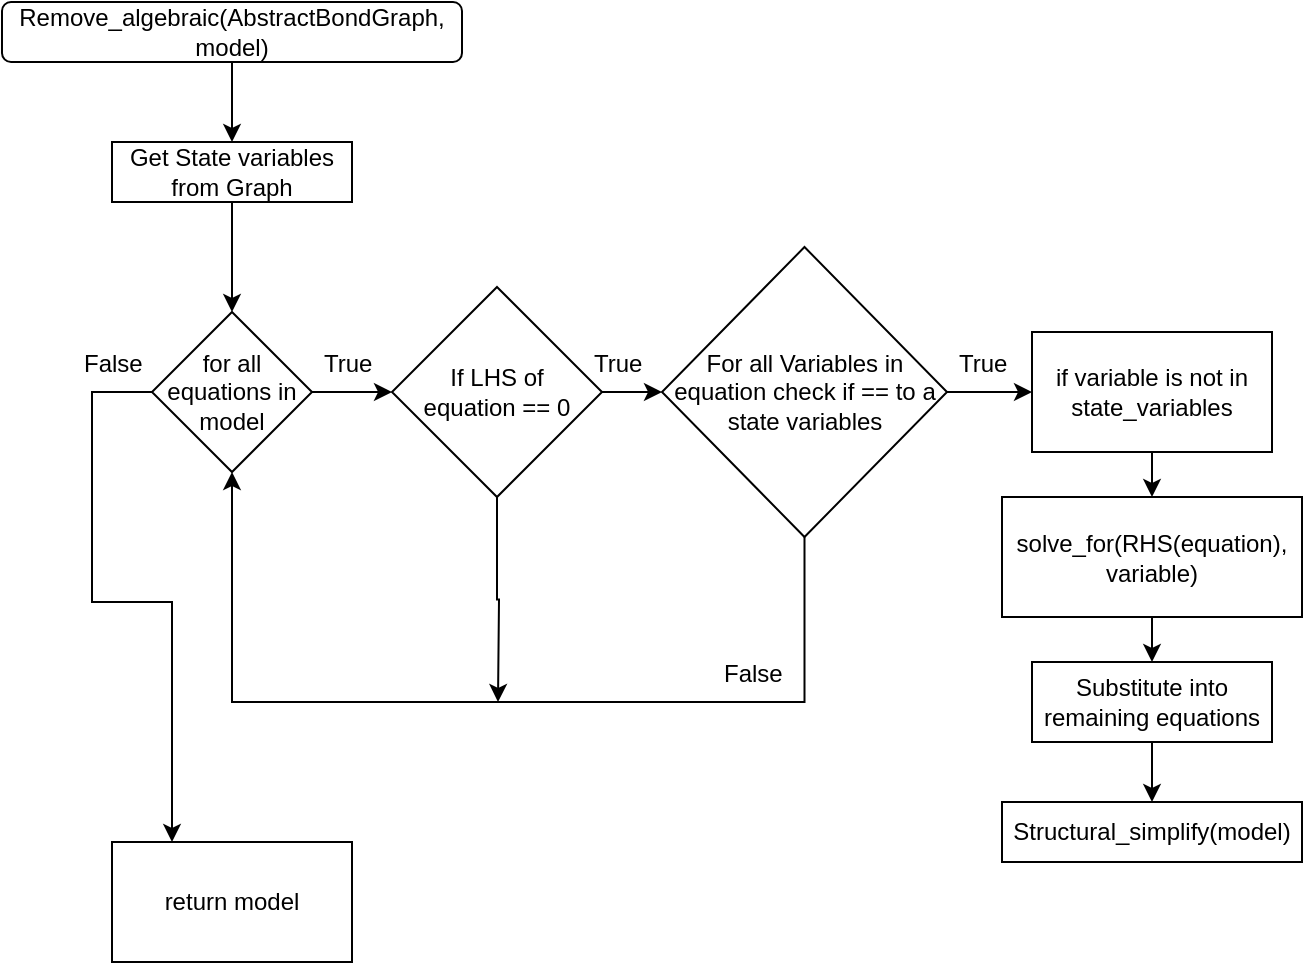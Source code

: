 <mxfile version="15.8.2" type="device"><diagram id="GEABqD6vs87Jv9SFNKII" name="Page-1"><mxGraphModel dx="475" dy="934" grid="1" gridSize="10" guides="1" tooltips="1" connect="1" arrows="1" fold="1" page="1" pageScale="1" pageWidth="850" pageHeight="1100" math="0" shadow="0"><root><mxCell id="0"/><mxCell id="1" parent="0"/><mxCell id="zZn4gG6tgKmBp6DM1VqC-3" value="" style="edgeStyle=orthogonalEdgeStyle;rounded=0;orthogonalLoop=1;jettySize=auto;html=1;" edge="1" parent="1" source="zZn4gG6tgKmBp6DM1VqC-1" target="zZn4gG6tgKmBp6DM1VqC-2"><mxGeometry relative="1" as="geometry"/></mxCell><mxCell id="zZn4gG6tgKmBp6DM1VqC-1" value="Remove_algebraic(AbstractBondGraph, model)" style="rounded=1;whiteSpace=wrap;html=1;" vertex="1" parent="1"><mxGeometry x="95" y="370" width="230" height="30" as="geometry"/></mxCell><mxCell id="zZn4gG6tgKmBp6DM1VqC-7" value="" style="edgeStyle=orthogonalEdgeStyle;rounded=0;orthogonalLoop=1;jettySize=auto;html=1;" edge="1" parent="1" source="zZn4gG6tgKmBp6DM1VqC-2" target="zZn4gG6tgKmBp6DM1VqC-6"><mxGeometry relative="1" as="geometry"/></mxCell><mxCell id="zZn4gG6tgKmBp6DM1VqC-2" value="Get State variables from Graph" style="rounded=0;whiteSpace=wrap;html=1;" vertex="1" parent="1"><mxGeometry x="150" y="440" width="120" height="30" as="geometry"/></mxCell><mxCell id="zZn4gG6tgKmBp6DM1VqC-11" value="" style="edgeStyle=orthogonalEdgeStyle;rounded=0;orthogonalLoop=1;jettySize=auto;html=1;" edge="1" parent="1" source="zZn4gG6tgKmBp6DM1VqC-6" target="zZn4gG6tgKmBp6DM1VqC-10"><mxGeometry relative="1" as="geometry"/></mxCell><mxCell id="zZn4gG6tgKmBp6DM1VqC-33" value="" style="edgeStyle=orthogonalEdgeStyle;rounded=0;orthogonalLoop=1;jettySize=auto;html=1;" edge="1" parent="1" source="zZn4gG6tgKmBp6DM1VqC-6" target="zZn4gG6tgKmBp6DM1VqC-32"><mxGeometry relative="1" as="geometry"><Array as="points"><mxPoint x="140" y="565"/><mxPoint x="140" y="670"/><mxPoint x="180" y="670"/></Array></mxGeometry></mxCell><mxCell id="zZn4gG6tgKmBp6DM1VqC-6" value="for all equations in model" style="rhombus;whiteSpace=wrap;html=1;rounded=0;" vertex="1" parent="1"><mxGeometry x="170" y="525" width="80" height="80" as="geometry"/></mxCell><mxCell id="zZn4gG6tgKmBp6DM1VqC-13" value="" style="edgeStyle=orthogonalEdgeStyle;rounded=0;orthogonalLoop=1;jettySize=auto;html=1;entryX=0;entryY=0.5;entryDx=0;entryDy=0;" edge="1" parent="1" source="zZn4gG6tgKmBp6DM1VqC-10" target="zZn4gG6tgKmBp6DM1VqC-16"><mxGeometry relative="1" as="geometry"><mxPoint x="522.5" y="565" as="targetPoint"/></mxGeometry></mxCell><mxCell id="zZn4gG6tgKmBp6DM1VqC-31" style="edgeStyle=orthogonalEdgeStyle;rounded=0;orthogonalLoop=1;jettySize=auto;html=1;exitX=0.5;exitY=1;exitDx=0;exitDy=0;" edge="1" parent="1" source="zZn4gG6tgKmBp6DM1VqC-10"><mxGeometry relative="1" as="geometry"><mxPoint x="343" y="720" as="targetPoint"/></mxGeometry></mxCell><mxCell id="zZn4gG6tgKmBp6DM1VqC-10" value="If LHS of &lt;br&gt;equation == 0" style="rhombus;whiteSpace=wrap;html=1;rounded=0;" vertex="1" parent="1"><mxGeometry x="290" y="512.5" width="105" height="105" as="geometry"/></mxCell><mxCell id="zZn4gG6tgKmBp6DM1VqC-19" value="" style="edgeStyle=orthogonalEdgeStyle;rounded=0;orthogonalLoop=1;jettySize=auto;html=1;" edge="1" parent="1" source="zZn4gG6tgKmBp6DM1VqC-16" target="zZn4gG6tgKmBp6DM1VqC-18"><mxGeometry relative="1" as="geometry"/></mxCell><mxCell id="zZn4gG6tgKmBp6DM1VqC-16" value="For all Variables in equation check if == to a state variables" style="rhombus;whiteSpace=wrap;html=1;rounded=0;" vertex="1" parent="1"><mxGeometry x="425" y="492.5" width="142.5" height="145" as="geometry"/></mxCell><mxCell id="zZn4gG6tgKmBp6DM1VqC-21" value="" style="edgeStyle=orthogonalEdgeStyle;rounded=0;orthogonalLoop=1;jettySize=auto;html=1;" edge="1" parent="1" source="zZn4gG6tgKmBp6DM1VqC-18" target="zZn4gG6tgKmBp6DM1VqC-20"><mxGeometry relative="1" as="geometry"/></mxCell><mxCell id="zZn4gG6tgKmBp6DM1VqC-18" value="if variable is not in state_variables" style="whiteSpace=wrap;html=1;rounded=0;" vertex="1" parent="1"><mxGeometry x="610" y="535" width="120" height="60" as="geometry"/></mxCell><mxCell id="zZn4gG6tgKmBp6DM1VqC-23" value="" style="edgeStyle=orthogonalEdgeStyle;rounded=0;orthogonalLoop=1;jettySize=auto;html=1;" edge="1" parent="1" source="zZn4gG6tgKmBp6DM1VqC-20" target="zZn4gG6tgKmBp6DM1VqC-22"><mxGeometry relative="1" as="geometry"/></mxCell><mxCell id="zZn4gG6tgKmBp6DM1VqC-20" value="solve_for(RHS(equation), variable)" style="whiteSpace=wrap;html=1;rounded=0;" vertex="1" parent="1"><mxGeometry x="595" y="617.5" width="150" height="60" as="geometry"/></mxCell><mxCell id="zZn4gG6tgKmBp6DM1VqC-25" value="" style="edgeStyle=orthogonalEdgeStyle;rounded=0;orthogonalLoop=1;jettySize=auto;html=1;" edge="1" parent="1" source="zZn4gG6tgKmBp6DM1VqC-22" target="zZn4gG6tgKmBp6DM1VqC-24"><mxGeometry relative="1" as="geometry"/></mxCell><mxCell id="zZn4gG6tgKmBp6DM1VqC-22" value="Substitute into remaining equations" style="whiteSpace=wrap;html=1;rounded=0;" vertex="1" parent="1"><mxGeometry x="610" y="700" width="120" height="40" as="geometry"/></mxCell><mxCell id="zZn4gG6tgKmBp6DM1VqC-24" value="Structural_simplify(model)" style="whiteSpace=wrap;html=1;rounded=0;" vertex="1" parent="1"><mxGeometry x="595" y="770" width="150" height="30" as="geometry"/></mxCell><mxCell id="zZn4gG6tgKmBp6DM1VqC-26" value="True" style="text;strokeColor=none;fillColor=none;align=left;verticalAlign=middle;spacingLeft=4;spacingRight=4;overflow=hidden;points=[[0,0.5],[1,0.5]];portConstraint=eastwest;rotatable=0;" vertex="1" parent="1"><mxGeometry x="385" y="535" width="40" height="30" as="geometry"/></mxCell><mxCell id="zZn4gG6tgKmBp6DM1VqC-27" value="False" style="text;strokeColor=none;fillColor=none;align=left;verticalAlign=middle;spacingLeft=4;spacingRight=4;overflow=hidden;points=[[0,0.5],[1,0.5]];portConstraint=eastwest;rotatable=0;" vertex="1" parent="1"><mxGeometry x="450" y="690" width="40" height="30" as="geometry"/></mxCell><mxCell id="zZn4gG6tgKmBp6DM1VqC-28" value="True" style="text;strokeColor=none;fillColor=none;align=left;verticalAlign=middle;spacingLeft=4;spacingRight=4;overflow=hidden;points=[[0,0.5],[1,0.5]];portConstraint=eastwest;rotatable=0;" vertex="1" parent="1"><mxGeometry x="567.5" y="535" width="40" height="30" as="geometry"/></mxCell><mxCell id="zZn4gG6tgKmBp6DM1VqC-30" value="" style="edgeStyle=elbowEdgeStyle;elbow=vertical;endArrow=classic;html=1;rounded=0;exitX=0.5;exitY=1;exitDx=0;exitDy=0;entryX=0.5;entryY=1;entryDx=0;entryDy=0;" edge="1" parent="1" source="zZn4gG6tgKmBp6DM1VqC-16" target="zZn4gG6tgKmBp6DM1VqC-6"><mxGeometry width="50" height="50" relative="1" as="geometry"><mxPoint x="440" y="700" as="sourcePoint"/><mxPoint x="410" y="650" as="targetPoint"/><Array as="points"><mxPoint x="350" y="720"/></Array></mxGeometry></mxCell><mxCell id="zZn4gG6tgKmBp6DM1VqC-32" value="return model" style="whiteSpace=wrap;html=1;rounded=0;" vertex="1" parent="1"><mxGeometry x="150" y="790" width="120" height="60" as="geometry"/></mxCell><mxCell id="zZn4gG6tgKmBp6DM1VqC-34" value="True" style="text;strokeColor=none;fillColor=none;align=left;verticalAlign=middle;spacingLeft=4;spacingRight=4;overflow=hidden;points=[[0,0.5],[1,0.5]];portConstraint=eastwest;rotatable=0;" vertex="1" parent="1"><mxGeometry x="250" y="535" width="40" height="30" as="geometry"/></mxCell><mxCell id="zZn4gG6tgKmBp6DM1VqC-35" value="False" style="text;strokeColor=none;fillColor=none;align=left;verticalAlign=middle;spacingLeft=4;spacingRight=4;overflow=hidden;points=[[0,0.5],[1,0.5]];portConstraint=eastwest;rotatable=0;" vertex="1" parent="1"><mxGeometry x="130" y="535" width="40" height="30" as="geometry"/></mxCell></root></mxGraphModel></diagram></mxfile>